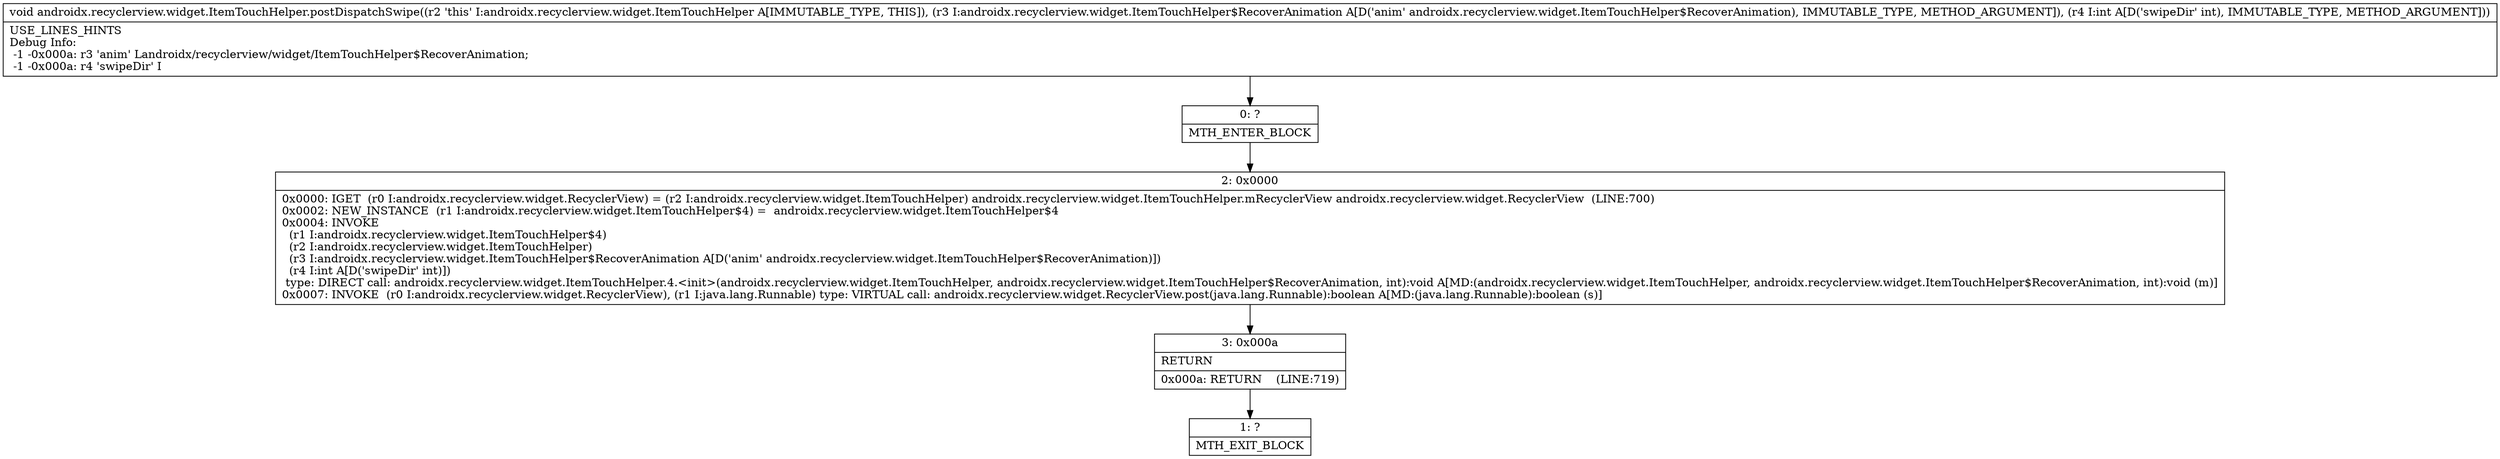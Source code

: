 digraph "CFG forandroidx.recyclerview.widget.ItemTouchHelper.postDispatchSwipe(Landroidx\/recyclerview\/widget\/ItemTouchHelper$RecoverAnimation;I)V" {
Node_0 [shape=record,label="{0\:\ ?|MTH_ENTER_BLOCK\l}"];
Node_2 [shape=record,label="{2\:\ 0x0000|0x0000: IGET  (r0 I:androidx.recyclerview.widget.RecyclerView) = (r2 I:androidx.recyclerview.widget.ItemTouchHelper) androidx.recyclerview.widget.ItemTouchHelper.mRecyclerView androidx.recyclerview.widget.RecyclerView  (LINE:700)\l0x0002: NEW_INSTANCE  (r1 I:androidx.recyclerview.widget.ItemTouchHelper$4) =  androidx.recyclerview.widget.ItemTouchHelper$4 \l0x0004: INVOKE  \l  (r1 I:androidx.recyclerview.widget.ItemTouchHelper$4)\l  (r2 I:androidx.recyclerview.widget.ItemTouchHelper)\l  (r3 I:androidx.recyclerview.widget.ItemTouchHelper$RecoverAnimation A[D('anim' androidx.recyclerview.widget.ItemTouchHelper$RecoverAnimation)])\l  (r4 I:int A[D('swipeDir' int)])\l type: DIRECT call: androidx.recyclerview.widget.ItemTouchHelper.4.\<init\>(androidx.recyclerview.widget.ItemTouchHelper, androidx.recyclerview.widget.ItemTouchHelper$RecoverAnimation, int):void A[MD:(androidx.recyclerview.widget.ItemTouchHelper, androidx.recyclerview.widget.ItemTouchHelper$RecoverAnimation, int):void (m)]\l0x0007: INVOKE  (r0 I:androidx.recyclerview.widget.RecyclerView), (r1 I:java.lang.Runnable) type: VIRTUAL call: androidx.recyclerview.widget.RecyclerView.post(java.lang.Runnable):boolean A[MD:(java.lang.Runnable):boolean (s)]\l}"];
Node_3 [shape=record,label="{3\:\ 0x000a|RETURN\l|0x000a: RETURN    (LINE:719)\l}"];
Node_1 [shape=record,label="{1\:\ ?|MTH_EXIT_BLOCK\l}"];
MethodNode[shape=record,label="{void androidx.recyclerview.widget.ItemTouchHelper.postDispatchSwipe((r2 'this' I:androidx.recyclerview.widget.ItemTouchHelper A[IMMUTABLE_TYPE, THIS]), (r3 I:androidx.recyclerview.widget.ItemTouchHelper$RecoverAnimation A[D('anim' androidx.recyclerview.widget.ItemTouchHelper$RecoverAnimation), IMMUTABLE_TYPE, METHOD_ARGUMENT]), (r4 I:int A[D('swipeDir' int), IMMUTABLE_TYPE, METHOD_ARGUMENT]))  | USE_LINES_HINTS\lDebug Info:\l  \-1 \-0x000a: r3 'anim' Landroidx\/recyclerview\/widget\/ItemTouchHelper$RecoverAnimation;\l  \-1 \-0x000a: r4 'swipeDir' I\l}"];
MethodNode -> Node_0;Node_0 -> Node_2;
Node_2 -> Node_3;
Node_3 -> Node_1;
}

